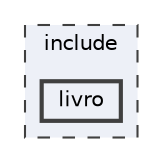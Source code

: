 digraph "include/livro"
{
 // LATEX_PDF_SIZE
  bgcolor="transparent";
  edge [fontname=Helvetica,fontsize=10,labelfontname=Helvetica,labelfontsize=10];
  node [fontname=Helvetica,fontsize=10,shape=box,height=0.2,width=0.4];
  compound=true
  subgraph clusterdir_d44c64559bbebec7f509842c48db8b23 {
    graph [ bgcolor="#edf0f7", pencolor="grey25", label="include", fontname=Helvetica,fontsize=10 style="filled,dashed", URL="dir_d44c64559bbebec7f509842c48db8b23.html",tooltip=""]
  dir_e1ae423cbeb3bec2df28885c098c862e [label="livro", fillcolor="#edf0f7", color="grey25", style="filled,bold", URL="dir_e1ae423cbeb3bec2df28885c098c862e.html",tooltip=""];
  }
}
